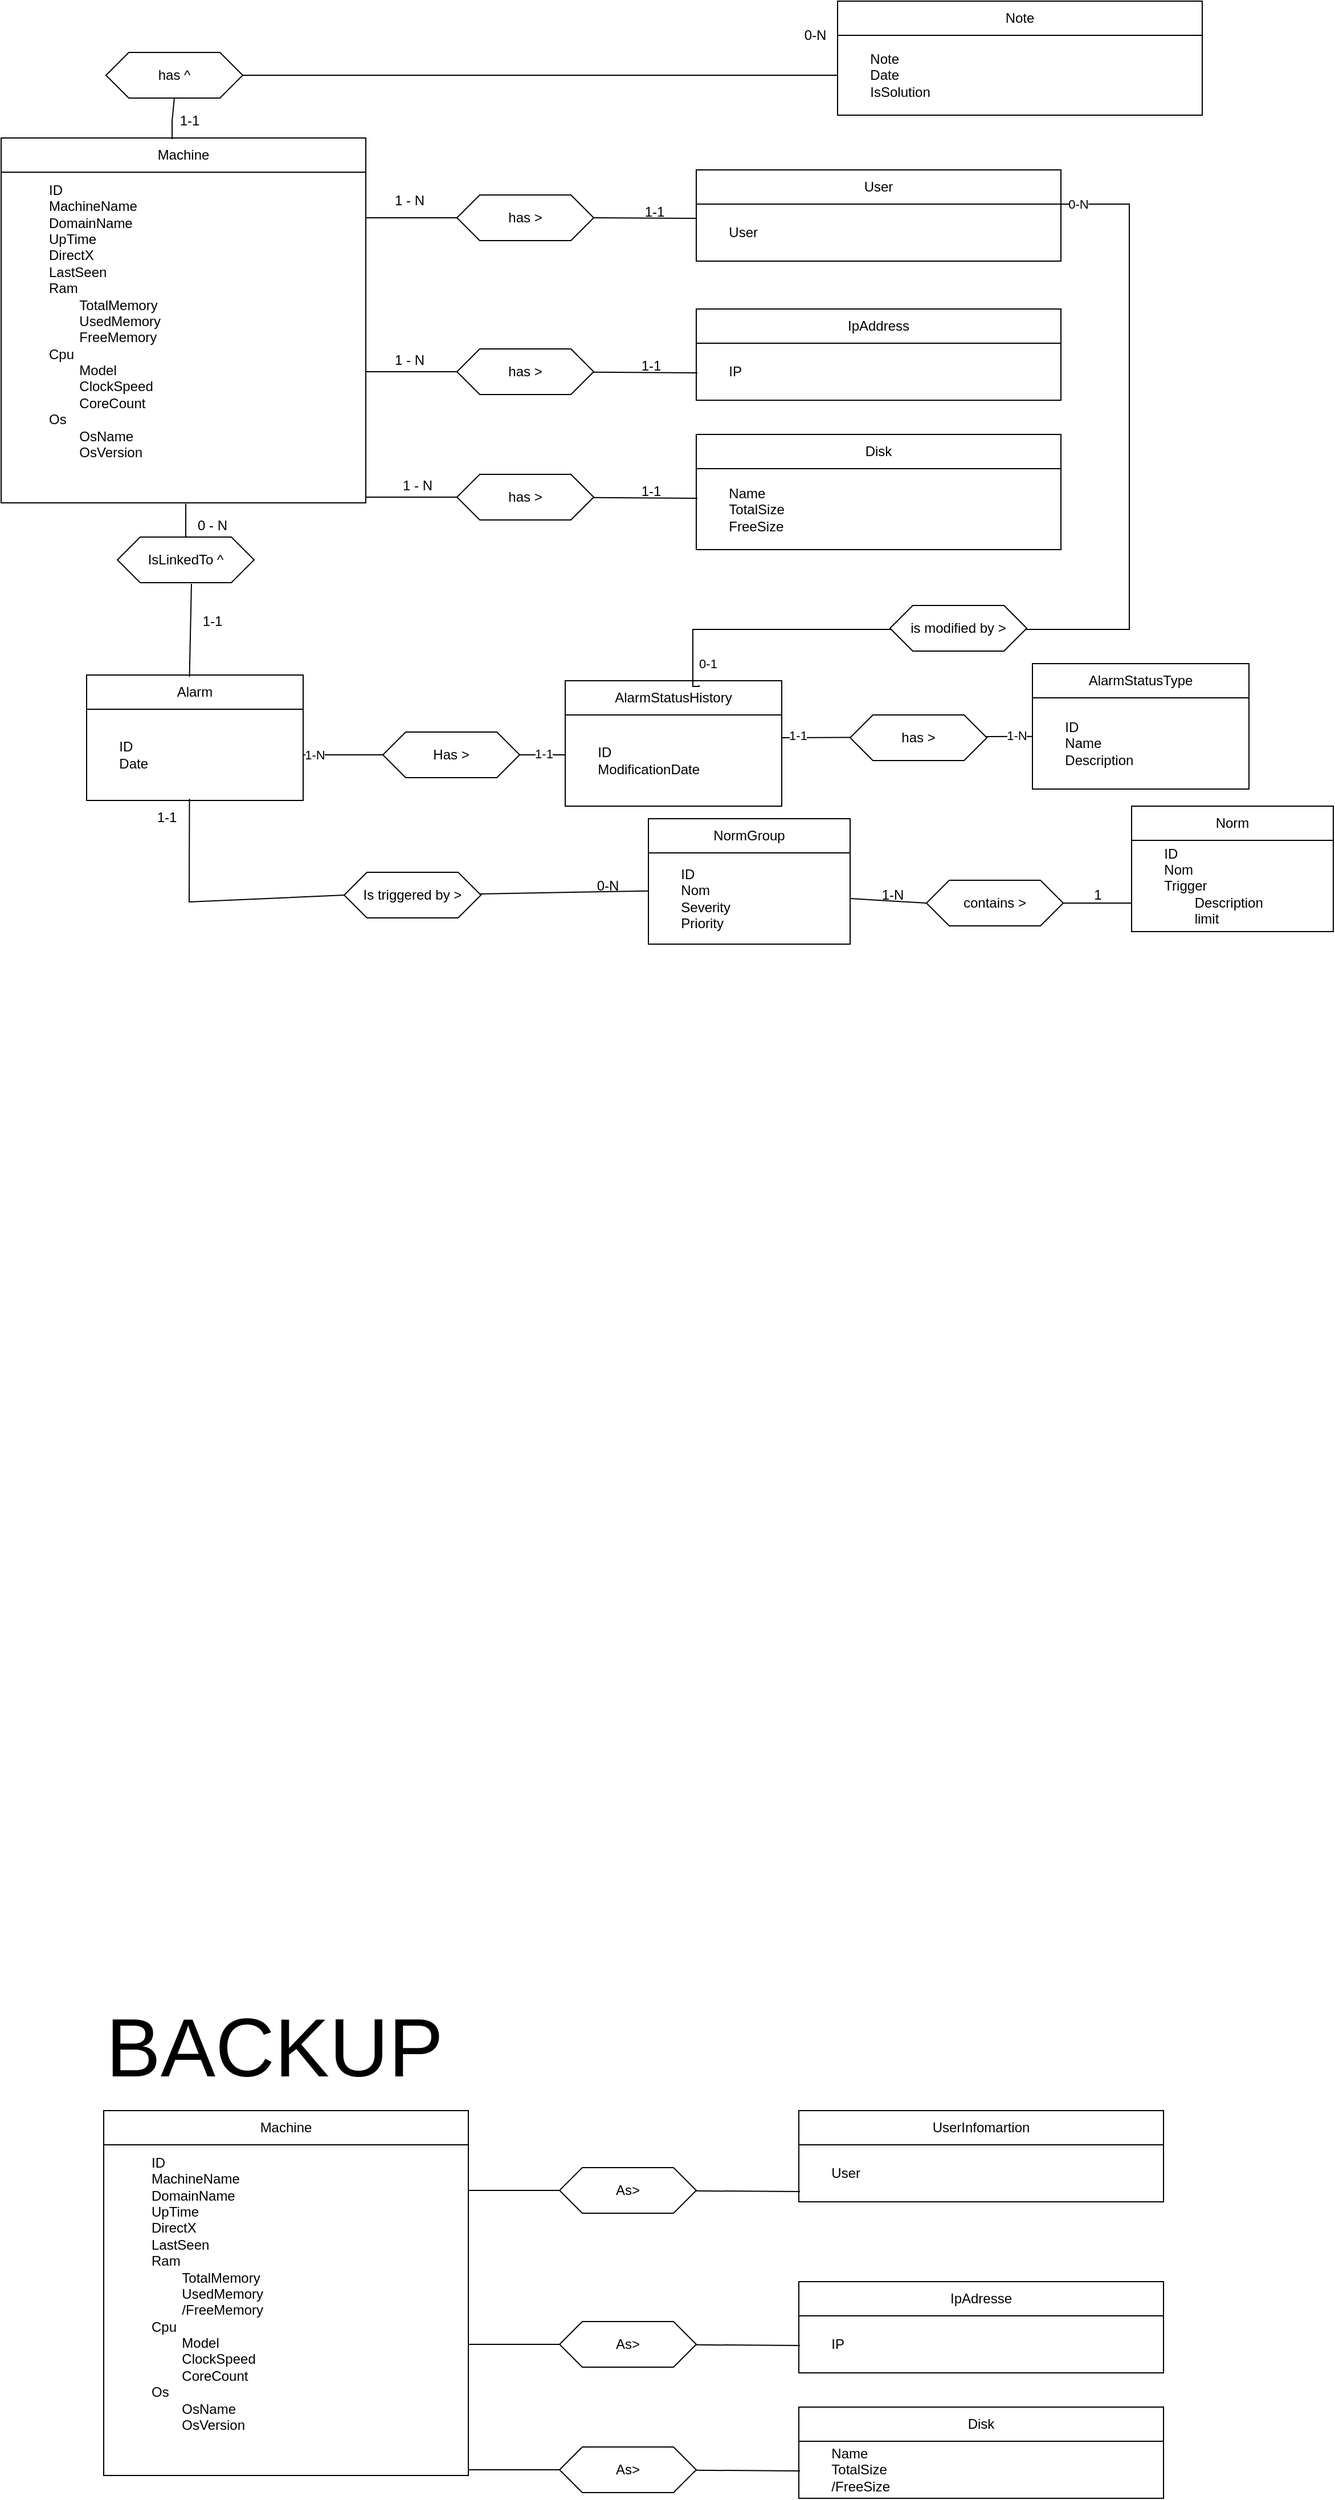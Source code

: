 <mxfile version="24.8.8">
  <diagram name="Page-1" id="Y3_Gs5tHwmnxRuHlMRJw">
    <mxGraphModel dx="1729" dy="912" grid="1" gridSize="10" guides="1" tooltips="1" connect="1" arrows="1" fold="1" page="1" pageScale="1" pageWidth="1169" pageHeight="827" math="0" shadow="0">
      <root>
        <mxCell id="0" />
        <mxCell id="1" parent="0" />
        <mxCell id="VUTFpPl6jqV6nlHxaVOp-1" value="Alarm" style="rounded=0;whiteSpace=wrap;html=1;" parent="1" vertex="1">
          <mxGeometry x="75" y="591" width="190" height="30" as="geometry" />
        </mxCell>
        <mxCell id="VUTFpPl6jqV6nlHxaVOp-2" value="&lt;div&gt;&lt;span style=&quot;white-space: pre;&quot;&gt;&#x9;&lt;/span&gt;ID&lt;/div&gt;&lt;div&gt;&lt;span style=&quot;white-space: pre;&quot;&gt;&#x9;&lt;/span&gt;Date&lt;br&gt;&lt;/div&gt;" style="rounded=0;whiteSpace=wrap;html=1;align=left;" parent="1" vertex="1">
          <mxGeometry x="75" y="621" width="190" height="80" as="geometry" />
        </mxCell>
        <mxCell id="VUTFpPl6jqV6nlHxaVOp-3" value="IsLinkedTo ^ " style="shape=hexagon;perimeter=hexagonPerimeter2;whiteSpace=wrap;html=1;fixedSize=1;" parent="1" vertex="1">
          <mxGeometry x="102" y="470" width="120" height="40" as="geometry" />
        </mxCell>
        <mxCell id="VUTFpPl6jqV6nlHxaVOp-4" value="" style="endArrow=none;html=1;rounded=0;entryX=0.464;entryY=0.997;entryDx=0;entryDy=0;exitX=0.5;exitY=0;exitDx=0;exitDy=0;entryPerimeter=0;" parent="1" source="VUTFpPl6jqV6nlHxaVOp-3" edge="1">
          <mxGeometry width="50" height="50" relative="1" as="geometry">
            <mxPoint x="243" y="561" as="sourcePoint" />
            <mxPoint x="162.024" y="440.88" as="targetPoint" />
          </mxGeometry>
        </mxCell>
        <mxCell id="VUTFpPl6jqV6nlHxaVOp-5" value="" style="endArrow=none;html=1;rounded=0;entryX=0.464;entryY=0.997;entryDx=0;entryDy=0;exitX=0.475;exitY=0.054;exitDx=0;exitDy=0;entryPerimeter=0;exitPerimeter=0;" parent="1" source="VUTFpPl6jqV6nlHxaVOp-1" edge="1">
          <mxGeometry width="50" height="50" relative="1" as="geometry">
            <mxPoint x="169" y="582" as="sourcePoint" />
            <mxPoint x="167" y="511" as="targetPoint" />
          </mxGeometry>
        </mxCell>
        <mxCell id="VUTFpPl6jqV6nlHxaVOp-6" value="NormGroup" style="rounded=0;whiteSpace=wrap;html=1;" parent="1" vertex="1">
          <mxGeometry x="568" y="717" width="177" height="30" as="geometry" />
        </mxCell>
        <mxCell id="VUTFpPl6jqV6nlHxaVOp-7" value="&lt;div&gt;&lt;span style=&quot;white-space: pre;&quot;&gt;&#x9;&lt;/span&gt;ID&lt;/div&gt;&lt;div&gt;&lt;span style=&quot;white-space: pre;&quot;&gt;&#x9;&lt;/span&gt;Nom&lt;br&gt;&lt;/div&gt;&lt;div&gt;&lt;div&gt;&lt;span style=&quot;white-space: pre;&quot;&gt;&#x9;&lt;/span&gt;Severity&lt;/div&gt;&lt;span style=&quot;white-space: pre;&quot;&gt;&#x9;&lt;/span&gt;Priority&lt;/div&gt;" style="rounded=0;whiteSpace=wrap;html=1;align=left;" parent="1" vertex="1">
          <mxGeometry x="568" y="747" width="177" height="80" as="geometry" />
        </mxCell>
        <mxCell id="VUTFpPl6jqV6nlHxaVOp-8" value="Is triggered by &amp;gt;" style="shape=hexagon;perimeter=hexagonPerimeter2;whiteSpace=wrap;html=1;fixedSize=1;" parent="1" vertex="1">
          <mxGeometry x="301" y="764" width="120" height="40" as="geometry" />
        </mxCell>
        <mxCell id="VUTFpPl6jqV6nlHxaVOp-9" value="" style="endArrow=none;html=1;rounded=0;exitX=0.475;exitY=0.983;exitDx=0;exitDy=0;entryX=0;entryY=0.5;entryDx=0;entryDy=0;exitPerimeter=0;" parent="1" source="VUTFpPl6jqV6nlHxaVOp-2" target="VUTFpPl6jqV6nlHxaVOp-8" edge="1">
          <mxGeometry width="50" height="50" relative="1" as="geometry">
            <mxPoint x="468" y="581" as="sourcePoint" />
            <mxPoint x="518" y="531" as="targetPoint" />
            <Array as="points">
              <mxPoint x="165" y="790" />
            </Array>
          </mxGeometry>
        </mxCell>
        <mxCell id="VUTFpPl6jqV6nlHxaVOp-10" value="" style="endArrow=none;html=1;rounded=0;entryX=-0.002;entryY=0.417;entryDx=0;entryDy=0;entryPerimeter=0;" parent="1" source="VUTFpPl6jqV6nlHxaVOp-8" target="VUTFpPl6jqV6nlHxaVOp-7" edge="1">
          <mxGeometry width="50" height="50" relative="1" as="geometry">
            <mxPoint x="483" y="784" as="sourcePoint" />
            <mxPoint x="604" y="783.83" as="targetPoint" />
          </mxGeometry>
        </mxCell>
        <mxCell id="VUTFpPl6jqV6nlHxaVOp-11" value="Machine" style="rounded=0;whiteSpace=wrap;html=1;" parent="1" vertex="1">
          <mxGeometry x="90" y="1850" width="320" height="30" as="geometry" />
        </mxCell>
        <mxCell id="VUTFpPl6jqV6nlHxaVOp-12" value="&lt;blockquote&gt;&lt;div align=&quot;left&quot;&gt;ID&lt;/div&gt;&lt;div align=&quot;left&quot;&gt;MachineName&lt;/div&gt;&lt;div align=&quot;left&quot;&gt;DomainName&lt;/div&gt;&lt;div align=&quot;left&quot;&gt;UpTime&lt;/div&gt;&lt;div align=&quot;left&quot;&gt;DirectX&lt;/div&gt;&lt;div align=&quot;left&quot;&gt;LastSeen&lt;br&gt;&lt;/div&gt;&lt;div align=&quot;left&quot;&gt;Ram&lt;/div&gt;&lt;div align=&quot;left&quot;&gt;&lt;span style=&quot;white-space: pre;&quot;&gt;&#x9;&lt;/span&gt;TotalMemory&lt;/div&gt;&lt;div align=&quot;left&quot;&gt;&lt;span style=&quot;white-space: pre;&quot;&gt;&#x9;&lt;/span&gt;UsedMemory&lt;/div&gt;&lt;div align=&quot;left&quot;&gt;&lt;span style=&quot;white-space: pre;&quot;&gt;&#x9;&lt;/span&gt;/FreeMemory&lt;br&gt;&lt;/div&gt;&lt;div align=&quot;left&quot;&gt;Cpu&lt;/div&gt;&lt;div align=&quot;left&quot;&gt;&lt;span style=&quot;white-space: pre;&quot;&gt;&#x9;Model&lt;/span&gt;&lt;/div&gt;&lt;div align=&quot;left&quot;&gt;&lt;span style=&quot;white-space: pre;&quot;&gt;&lt;span style=&quot;white-space: pre;&quot;&gt;&#x9;ClockSpeed&lt;/span&gt;&lt;/span&gt;&lt;/div&gt;&lt;div align=&quot;left&quot;&gt;&lt;span style=&quot;white-space: pre;&quot;&gt;&lt;span style=&quot;white-space: pre;&quot;&gt;&lt;span style=&quot;white-space: pre;&quot;&gt;&#x9;&lt;/span&gt;CoreCount&lt;/span&gt;&lt;/span&gt;&lt;/div&gt;&lt;div align=&quot;left&quot;&gt;&lt;span style=&quot;white-space: pre;&quot;&gt;&lt;span style=&quot;white-space: pre;&quot;&gt;Os&lt;/span&gt;&lt;/span&gt;&lt;/div&gt;&lt;div align=&quot;left&quot;&gt;&lt;span style=&quot;white-space: pre;&quot;&gt;&lt;span style=&quot;white-space: pre;&quot;&gt;&lt;span style=&quot;white-space: pre;&quot;&gt;&#x9;&lt;/span&gt;OsName&lt;/span&gt;&lt;/span&gt;&lt;/div&gt;&lt;div align=&quot;left&quot;&gt;&lt;span style=&quot;white-space: pre;&quot;&gt;&lt;span style=&quot;white-space: pre;&quot;&gt;&lt;span style=&quot;white-space: pre;&quot;&gt;&#x9;&lt;/span&gt;OsVersion&#x9;&lt;/span&gt;&lt;br&gt;&lt;/span&gt;&lt;/div&gt;&lt;/blockquote&gt;&lt;div align=&quot;left&quot;&gt;&lt;br&gt;&lt;/div&gt;&lt;div align=&quot;left&quot;&gt;&lt;br&gt;&lt;/div&gt;" style="rounded=0;whiteSpace=wrap;html=1;align=left;" parent="1" vertex="1">
          <mxGeometry x="90" y="1880" width="320" height="290" as="geometry" />
        </mxCell>
        <mxCell id="VUTFpPl6jqV6nlHxaVOp-13" value="UserInfomartion" style="rounded=0;whiteSpace=wrap;html=1;" parent="1" vertex="1">
          <mxGeometry x="700" y="1850" width="320" height="30" as="geometry" />
        </mxCell>
        <mxCell id="VUTFpPl6jqV6nlHxaVOp-14" value="&lt;span style=&quot;white-space: pre;&quot;&gt;&#x9;&lt;/span&gt;User" style="rounded=0;whiteSpace=wrap;html=1;align=left;" parent="1" vertex="1">
          <mxGeometry x="700" y="1880" width="320" height="50" as="geometry" />
        </mxCell>
        <mxCell id="VUTFpPl6jqV6nlHxaVOp-15" value="" style="endArrow=none;html=1;rounded=0;entryX=0.003;entryY=0.82;entryDx=0;entryDy=0;entryPerimeter=0;" parent="1" source="VUTFpPl6jqV6nlHxaVOp-17" target="VUTFpPl6jqV6nlHxaVOp-14" edge="1">
          <mxGeometry width="50" height="50" relative="1" as="geometry">
            <mxPoint x="410" y="1920" as="sourcePoint" />
            <mxPoint x="510" y="1950" as="targetPoint" />
          </mxGeometry>
        </mxCell>
        <mxCell id="VUTFpPl6jqV6nlHxaVOp-16" value="" style="endArrow=none;html=1;rounded=0;entryX=0;entryY=0.5;entryDx=0;entryDy=0;" parent="1" target="VUTFpPl6jqV6nlHxaVOp-17" edge="1">
          <mxGeometry width="50" height="50" relative="1" as="geometry">
            <mxPoint x="410" y="1920" as="sourcePoint" />
            <mxPoint x="701" y="1921" as="targetPoint" />
          </mxGeometry>
        </mxCell>
        <mxCell id="VUTFpPl6jqV6nlHxaVOp-17" value="As&amp;gt;" style="shape=hexagon;perimeter=hexagonPerimeter2;whiteSpace=wrap;html=1;fixedSize=1;" parent="1" vertex="1">
          <mxGeometry x="490" y="1900" width="120" height="40" as="geometry" />
        </mxCell>
        <mxCell id="VUTFpPl6jqV6nlHxaVOp-18" value="IpAdresse" style="rounded=0;whiteSpace=wrap;html=1;" parent="1" vertex="1">
          <mxGeometry x="700" y="2000" width="320" height="30" as="geometry" />
        </mxCell>
        <mxCell id="VUTFpPl6jqV6nlHxaVOp-19" value="&lt;span style=&quot;white-space: pre;&quot;&gt;&#x9;&lt;/span&gt;IP" style="rounded=0;whiteSpace=wrap;html=1;align=left;" parent="1" vertex="1">
          <mxGeometry x="700" y="2030" width="320" height="50" as="geometry" />
        </mxCell>
        <mxCell id="VUTFpPl6jqV6nlHxaVOp-20" value="" style="endArrow=none;html=1;rounded=0;entryX=0.003;entryY=0.82;entryDx=0;entryDy=0;entryPerimeter=0;" parent="1" source="VUTFpPl6jqV6nlHxaVOp-22" edge="1">
          <mxGeometry width="50" height="50" relative="1" as="geometry">
            <mxPoint x="410" y="2055" as="sourcePoint" />
            <mxPoint x="701" y="2056" as="targetPoint" />
          </mxGeometry>
        </mxCell>
        <mxCell id="VUTFpPl6jqV6nlHxaVOp-21" value="" style="endArrow=none;html=1;rounded=0;entryX=0;entryY=0.5;entryDx=0;entryDy=0;" parent="1" target="VUTFpPl6jqV6nlHxaVOp-22" edge="1">
          <mxGeometry width="50" height="50" relative="1" as="geometry">
            <mxPoint x="410" y="2055" as="sourcePoint" />
            <mxPoint x="701" y="2056" as="targetPoint" />
          </mxGeometry>
        </mxCell>
        <mxCell id="VUTFpPl6jqV6nlHxaVOp-22" value="As&amp;gt;" style="shape=hexagon;perimeter=hexagonPerimeter2;whiteSpace=wrap;html=1;fixedSize=1;" parent="1" vertex="1">
          <mxGeometry x="490" y="2035" width="120" height="40" as="geometry" />
        </mxCell>
        <mxCell id="VUTFpPl6jqV6nlHxaVOp-23" value="Disk" style="rounded=0;whiteSpace=wrap;html=1;" parent="1" vertex="1">
          <mxGeometry x="700" y="2110" width="320" height="30" as="geometry" />
        </mxCell>
        <mxCell id="VUTFpPl6jqV6nlHxaVOp-24" value="&lt;div&gt;&lt;span style=&quot;white-space: pre;&quot;&gt;&#x9;&lt;/span&gt;Name&lt;/div&gt;&lt;div&gt;&lt;span style=&quot;white-space: pre;&quot;&gt;&#x9;&lt;/span&gt;TotalSize&lt;/div&gt;&lt;div&gt;&lt;span style=&quot;white-space: pre;&quot;&gt;&#x9;&lt;/span&gt;/FreeSize&lt;br&gt;&lt;/div&gt;" style="rounded=0;whiteSpace=wrap;html=1;align=left;" parent="1" vertex="1">
          <mxGeometry x="700" y="2140" width="320" height="50" as="geometry" />
        </mxCell>
        <mxCell id="VUTFpPl6jqV6nlHxaVOp-25" value="" style="endArrow=none;html=1;rounded=0;entryX=0.003;entryY=0.82;entryDx=0;entryDy=0;entryPerimeter=0;" parent="1" source="VUTFpPl6jqV6nlHxaVOp-27" edge="1">
          <mxGeometry width="50" height="50" relative="1" as="geometry">
            <mxPoint x="410" y="2165" as="sourcePoint" />
            <mxPoint x="701" y="2166" as="targetPoint" />
          </mxGeometry>
        </mxCell>
        <mxCell id="VUTFpPl6jqV6nlHxaVOp-26" value="" style="endArrow=none;html=1;rounded=0;entryX=0;entryY=0.5;entryDx=0;entryDy=0;" parent="1" target="VUTFpPl6jqV6nlHxaVOp-27" edge="1">
          <mxGeometry width="50" height="50" relative="1" as="geometry">
            <mxPoint x="410" y="2165" as="sourcePoint" />
            <mxPoint x="701" y="2166" as="targetPoint" />
          </mxGeometry>
        </mxCell>
        <mxCell id="VUTFpPl6jqV6nlHxaVOp-27" value="As&amp;gt;" style="shape=hexagon;perimeter=hexagonPerimeter2;whiteSpace=wrap;html=1;fixedSize=1;" parent="1" vertex="1">
          <mxGeometry x="490" y="2145" width="120" height="40" as="geometry" />
        </mxCell>
        <mxCell id="VUTFpPl6jqV6nlHxaVOp-28" value="&lt;font style=&quot;font-size: 72px;&quot;&gt;BACKUP&lt;/font&gt;" style="text;html=1;align=center;verticalAlign=middle;whiteSpace=wrap;rounded=0;" parent="1" vertex="1">
          <mxGeometry x="90" y="1780" width="300" height="30" as="geometry" />
        </mxCell>
        <mxCell id="VUTFpPl6jqV6nlHxaVOp-29" value="0 - N" style="text;html=1;align=center;verticalAlign=middle;resizable=0;points=[];autosize=1;strokeColor=none;fillColor=none;" parent="1" vertex="1">
          <mxGeometry x="160" y="445" width="50" height="30" as="geometry" />
        </mxCell>
        <mxCell id="VUTFpPl6jqV6nlHxaVOp-30" value="1-1" style="text;html=1;align=center;verticalAlign=middle;resizable=0;points=[];autosize=1;strokeColor=none;fillColor=none;" parent="1" vertex="1">
          <mxGeometry x="165" y="529" width="40" height="30" as="geometry" />
        </mxCell>
        <mxCell id="VUTFpPl6jqV6nlHxaVOp-31" value="1-1" style="text;html=1;align=center;verticalAlign=middle;resizable=0;points=[];autosize=1;strokeColor=none;fillColor=none;" parent="1" vertex="1">
          <mxGeometry x="125" y="701" width="40" height="30" as="geometry" />
        </mxCell>
        <mxCell id="VUTFpPl6jqV6nlHxaVOp-32" value="0-N" style="text;html=1;align=center;verticalAlign=middle;resizable=0;points=[];autosize=1;strokeColor=none;fillColor=none;" parent="1" vertex="1">
          <mxGeometry x="512" y="761" width="40" height="30" as="geometry" />
        </mxCell>
        <mxCell id="VUTFpPl6jqV6nlHxaVOp-33" value="Machine" style="rounded=0;whiteSpace=wrap;html=1;" parent="1" vertex="1">
          <mxGeometry y="120" width="320" height="30" as="geometry" />
        </mxCell>
        <mxCell id="VUTFpPl6jqV6nlHxaVOp-34" value="&lt;blockquote&gt;&lt;div align=&quot;left&quot;&gt;ID&lt;/div&gt;&lt;div align=&quot;left&quot;&gt;MachineName&lt;/div&gt;&lt;div align=&quot;left&quot;&gt;DomainName&lt;/div&gt;&lt;div align=&quot;left&quot;&gt;UpTime&lt;/div&gt;&lt;div align=&quot;left&quot;&gt;DirectX&lt;/div&gt;&lt;div align=&quot;left&quot;&gt;LastSeen&lt;br&gt;&lt;/div&gt;&lt;div align=&quot;left&quot;&gt;Ram&lt;/div&gt;&lt;div align=&quot;left&quot;&gt;&lt;span style=&quot;white-space: pre;&quot;&gt;&#x9;&lt;/span&gt;TotalMemory&lt;/div&gt;&lt;div align=&quot;left&quot;&gt;&lt;span style=&quot;white-space: pre;&quot;&gt;&#x9;&lt;/span&gt;UsedMemory&lt;/div&gt;&lt;div align=&quot;left&quot;&gt;&lt;span style=&quot;white-space: pre;&quot;&gt;&#x9;&lt;/span&gt;FreeMemory&lt;br&gt;&lt;/div&gt;&lt;div align=&quot;left&quot;&gt;Cpu&lt;/div&gt;&lt;div align=&quot;left&quot;&gt;&lt;span style=&quot;white-space: pre;&quot;&gt;&#x9;Model&lt;/span&gt;&lt;/div&gt;&lt;div align=&quot;left&quot;&gt;&lt;span style=&quot;white-space: pre;&quot;&gt;&lt;span style=&quot;white-space: pre;&quot;&gt;&#x9;ClockSpeed&lt;/span&gt;&lt;/span&gt;&lt;/div&gt;&lt;div align=&quot;left&quot;&gt;&lt;span style=&quot;white-space: pre;&quot;&gt;&lt;span style=&quot;white-space: pre;&quot;&gt;&lt;span style=&quot;white-space: pre;&quot;&gt;&#x9;&lt;/span&gt;CoreCount&lt;/span&gt;&lt;/span&gt;&lt;/div&gt;&lt;div align=&quot;left&quot;&gt;&lt;span style=&quot;white-space: pre;&quot;&gt;&lt;span style=&quot;white-space: pre;&quot;&gt;Os&lt;/span&gt;&lt;/span&gt;&lt;/div&gt;&lt;div align=&quot;left&quot;&gt;&lt;span style=&quot;white-space: pre;&quot;&gt;&lt;span style=&quot;white-space: pre;&quot;&gt;&lt;span style=&quot;white-space: pre;&quot;&gt;&#x9;&lt;/span&gt;OsName&lt;/span&gt;&lt;/span&gt;&lt;/div&gt;&lt;div align=&quot;left&quot;&gt;&lt;span style=&quot;white-space: pre;&quot;&gt;&lt;span style=&quot;white-space: pre;&quot;&gt;&lt;span style=&quot;white-space: pre;&quot;&gt;&#x9;&lt;/span&gt;OsVersion&#x9;&lt;/span&gt;&lt;br&gt;&lt;/span&gt;&lt;/div&gt;&lt;/blockquote&gt;&lt;div align=&quot;left&quot;&gt;&lt;br&gt;&lt;/div&gt;&lt;div align=&quot;left&quot;&gt;&lt;br&gt;&lt;/div&gt;" style="rounded=0;whiteSpace=wrap;html=1;align=left;" parent="1" vertex="1">
          <mxGeometry y="150" width="320" height="290" as="geometry" />
        </mxCell>
        <mxCell id="VUTFpPl6jqV6nlHxaVOp-35" value="User" style="rounded=0;whiteSpace=wrap;html=1;" parent="1" vertex="1">
          <mxGeometry x="610" y="148" width="320" height="30" as="geometry" />
        </mxCell>
        <mxCell id="VUTFpPl6jqV6nlHxaVOp-36" value="&lt;span style=&quot;white-space: pre;&quot;&gt;&#x9;&lt;/span&gt;User" style="rounded=0;whiteSpace=wrap;html=1;align=left;" parent="1" vertex="1">
          <mxGeometry x="610" y="178" width="320" height="50" as="geometry" />
        </mxCell>
        <mxCell id="VUTFpPl6jqV6nlHxaVOp-37" value="" style="endArrow=none;html=1;rounded=0;entryX=0;entryY=0.25;entryDx=0;entryDy=0;exitX=1;exitY=0.5;exitDx=0;exitDy=0;" parent="1" source="VUTFpPl6jqV6nlHxaVOp-39" target="VUTFpPl6jqV6nlHxaVOp-36" edge="1">
          <mxGeometry width="50" height="50" relative="1" as="geometry">
            <mxPoint x="320" y="190" as="sourcePoint" />
            <mxPoint x="420" y="220" as="targetPoint" />
          </mxGeometry>
        </mxCell>
        <mxCell id="VUTFpPl6jqV6nlHxaVOp-38" value="" style="endArrow=none;html=1;rounded=0;entryX=0;entryY=0.5;entryDx=0;entryDy=0;" parent="1" target="VUTFpPl6jqV6nlHxaVOp-39" edge="1">
          <mxGeometry width="50" height="50" relative="1" as="geometry">
            <mxPoint x="320" y="190" as="sourcePoint" />
            <mxPoint x="611" y="191" as="targetPoint" />
          </mxGeometry>
        </mxCell>
        <mxCell id="VUTFpPl6jqV6nlHxaVOp-39" value="has &amp;gt;" style="shape=hexagon;perimeter=hexagonPerimeter2;whiteSpace=wrap;html=1;fixedSize=1;" parent="1" vertex="1">
          <mxGeometry x="400" y="170" width="120" height="40" as="geometry" />
        </mxCell>
        <mxCell id="VUTFpPl6jqV6nlHxaVOp-40" value="IpAddress" style="rounded=0;whiteSpace=wrap;html=1;" parent="1" vertex="1">
          <mxGeometry x="610" y="270" width="320" height="30" as="geometry" />
        </mxCell>
        <mxCell id="VUTFpPl6jqV6nlHxaVOp-41" value="&lt;span style=&quot;white-space: pre;&quot;&gt;&#x9;&lt;/span&gt;IP" style="rounded=0;whiteSpace=wrap;html=1;align=left;" parent="1" vertex="1">
          <mxGeometry x="610" y="300" width="320" height="50" as="geometry" />
        </mxCell>
        <mxCell id="VUTFpPl6jqV6nlHxaVOp-42" value="" style="endArrow=none;html=1;rounded=0;entryX=0.003;entryY=0.82;entryDx=0;entryDy=0;entryPerimeter=0;" parent="1" source="VUTFpPl6jqV6nlHxaVOp-44" edge="1">
          <mxGeometry width="50" height="50" relative="1" as="geometry">
            <mxPoint x="320" y="325" as="sourcePoint" />
            <mxPoint x="611" y="326" as="targetPoint" />
          </mxGeometry>
        </mxCell>
        <mxCell id="VUTFpPl6jqV6nlHxaVOp-43" value="" style="endArrow=none;html=1;rounded=0;entryX=0;entryY=0.5;entryDx=0;entryDy=0;" parent="1" target="VUTFpPl6jqV6nlHxaVOp-44" edge="1">
          <mxGeometry width="50" height="50" relative="1" as="geometry">
            <mxPoint x="320" y="325" as="sourcePoint" />
            <mxPoint x="611" y="326" as="targetPoint" />
          </mxGeometry>
        </mxCell>
        <mxCell id="VUTFpPl6jqV6nlHxaVOp-44" value="has &amp;gt;" style="shape=hexagon;perimeter=hexagonPerimeter2;whiteSpace=wrap;html=1;fixedSize=1;" parent="1" vertex="1">
          <mxGeometry x="400" y="305" width="120" height="40" as="geometry" />
        </mxCell>
        <mxCell id="VUTFpPl6jqV6nlHxaVOp-45" value="Disk" style="rounded=0;whiteSpace=wrap;html=1;" parent="1" vertex="1">
          <mxGeometry x="610" y="380" width="320" height="30" as="geometry" />
        </mxCell>
        <mxCell id="VUTFpPl6jqV6nlHxaVOp-46" value="&lt;div&gt;&lt;span style=&quot;white-space: pre;&quot;&gt;&#x9;&lt;/span&gt;Name&lt;/div&gt;&lt;div&gt;&lt;span style=&quot;white-space: pre;&quot;&gt;&#x9;&lt;/span&gt;TotalSize&lt;/div&gt;&lt;div&gt;&lt;span style=&quot;white-space: pre;&quot;&gt;&#x9;&lt;/span&gt;FreeSize&lt;br&gt;&lt;/div&gt;" style="rounded=0;whiteSpace=wrap;html=1;align=left;" parent="1" vertex="1">
          <mxGeometry x="610" y="410" width="320" height="71" as="geometry" />
        </mxCell>
        <mxCell id="VUTFpPl6jqV6nlHxaVOp-47" value="" style="endArrow=none;html=1;rounded=0;entryX=0.003;entryY=0.82;entryDx=0;entryDy=0;entryPerimeter=0;" parent="1" source="VUTFpPl6jqV6nlHxaVOp-49" edge="1">
          <mxGeometry width="50" height="50" relative="1" as="geometry">
            <mxPoint x="320" y="435" as="sourcePoint" />
            <mxPoint x="611" y="436" as="targetPoint" />
          </mxGeometry>
        </mxCell>
        <mxCell id="VUTFpPl6jqV6nlHxaVOp-48" value="" style="endArrow=none;html=1;rounded=0;entryX=0;entryY=0.5;entryDx=0;entryDy=0;" parent="1" target="VUTFpPl6jqV6nlHxaVOp-49" edge="1">
          <mxGeometry width="50" height="50" relative="1" as="geometry">
            <mxPoint x="320" y="435" as="sourcePoint" />
            <mxPoint x="611" y="436" as="targetPoint" />
          </mxGeometry>
        </mxCell>
        <mxCell id="VUTFpPl6jqV6nlHxaVOp-49" value="has &amp;gt;" style="shape=hexagon;perimeter=hexagonPerimeter2;whiteSpace=wrap;html=1;fixedSize=1;" parent="1" vertex="1">
          <mxGeometry x="400" y="415" width="120" height="40" as="geometry" />
        </mxCell>
        <mxCell id="VUTFpPl6jqV6nlHxaVOp-50" value="1 - N" style="text;html=1;align=center;verticalAlign=middle;resizable=0;points=[];autosize=1;strokeColor=none;fillColor=none;" parent="1" vertex="1">
          <mxGeometry x="333" y="160" width="50" height="30" as="geometry" />
        </mxCell>
        <mxCell id="VUTFpPl6jqV6nlHxaVOp-51" value="1 - N" style="text;html=1;align=center;verticalAlign=middle;resizable=0;points=[];autosize=1;strokeColor=none;fillColor=none;" parent="1" vertex="1">
          <mxGeometry x="333" y="300" width="50" height="30" as="geometry" />
        </mxCell>
        <mxCell id="VUTFpPl6jqV6nlHxaVOp-52" value="1 - N" style="text;html=1;align=center;verticalAlign=middle;resizable=0;points=[];autosize=1;strokeColor=none;fillColor=none;" parent="1" vertex="1">
          <mxGeometry x="340" y="410" width="50" height="30" as="geometry" />
        </mxCell>
        <mxCell id="VUTFpPl6jqV6nlHxaVOp-53" value="1-1" style="text;html=1;align=center;verticalAlign=middle;resizable=0;points=[];autosize=1;strokeColor=none;fillColor=none;" parent="1" vertex="1">
          <mxGeometry x="553" y="170" width="40" height="30" as="geometry" />
        </mxCell>
        <mxCell id="VUTFpPl6jqV6nlHxaVOp-54" value="1-1" style="text;html=1;align=center;verticalAlign=middle;resizable=0;points=[];autosize=1;strokeColor=none;fillColor=none;" parent="1" vertex="1">
          <mxGeometry x="550" y="305" width="40" height="30" as="geometry" />
        </mxCell>
        <mxCell id="VUTFpPl6jqV6nlHxaVOp-55" value="1-1" style="text;html=1;align=center;verticalAlign=middle;resizable=0;points=[];autosize=1;strokeColor=none;fillColor=none;" parent="1" vertex="1">
          <mxGeometry x="550" y="415" width="40" height="30" as="geometry" />
        </mxCell>
        <mxCell id="VUTFpPl6jqV6nlHxaVOp-56" value="Note" style="rounded=0;whiteSpace=wrap;html=1;" parent="1" vertex="1">
          <mxGeometry x="734" width="320" height="30" as="geometry" />
        </mxCell>
        <mxCell id="VUTFpPl6jqV6nlHxaVOp-57" value="&lt;div&gt;&lt;span style=&quot;white-space: pre;&quot;&gt;&#x9;&lt;/span&gt;Note&lt;/div&gt;&lt;div&gt;&lt;span style=&quot;white-space: pre;&quot;&gt;&#x9;&lt;/span&gt;Date&lt;/div&gt;&lt;span style=&quot;white-space: pre;&quot;&gt;&#x9;&lt;/span&gt;IsSolution" style="rounded=0;whiteSpace=wrap;html=1;align=left;" parent="1" vertex="1">
          <mxGeometry x="734" y="30" width="320" height="70" as="geometry" />
        </mxCell>
        <mxCell id="VUTFpPl6jqV6nlHxaVOp-58" value="has ^" style="shape=hexagon;perimeter=hexagonPerimeter2;whiteSpace=wrap;html=1;fixedSize=1;" parent="1" vertex="1">
          <mxGeometry x="92" y="45" width="120" height="40" as="geometry" />
        </mxCell>
        <mxCell id="VUTFpPl6jqV6nlHxaVOp-59" value="" style="endArrow=none;html=1;rounded=0;entryX=0;entryY=0.5;entryDx=0;entryDy=0;exitX=1;exitY=0.5;exitDx=0;exitDy=0;" parent="1" source="VUTFpPl6jqV6nlHxaVOp-58" target="VUTFpPl6jqV6nlHxaVOp-57" edge="1">
          <mxGeometry width="50" height="50" relative="1" as="geometry">
            <mxPoint x="1143" y="305" as="sourcePoint" />
            <mxPoint x="1193" y="255" as="targetPoint" />
          </mxGeometry>
        </mxCell>
        <mxCell id="VUTFpPl6jqV6nlHxaVOp-60" value="" style="endArrow=none;html=1;rounded=0;entryX=0.5;entryY=1;entryDx=0;entryDy=0;exitX=0.469;exitY=0.033;exitDx=0;exitDy=0;exitPerimeter=0;" parent="1" source="VUTFpPl6jqV6nlHxaVOp-33" target="VUTFpPl6jqV6nlHxaVOp-58" edge="1">
          <mxGeometry width="50" height="50" relative="1" as="geometry">
            <mxPoint x="150" y="165" as="sourcePoint" />
            <mxPoint x="155" y="95" as="targetPoint" />
            <Array as="points">
              <mxPoint x="150" y="105" />
            </Array>
          </mxGeometry>
        </mxCell>
        <mxCell id="VUTFpPl6jqV6nlHxaVOp-61" value="1-1" style="text;html=1;align=center;verticalAlign=middle;resizable=0;points=[];autosize=1;strokeColor=none;fillColor=none;" parent="1" vertex="1">
          <mxGeometry x="145" y="90" width="40" height="30" as="geometry" />
        </mxCell>
        <mxCell id="VUTFpPl6jqV6nlHxaVOp-62" value="0-N" style="text;html=1;align=center;verticalAlign=middle;resizable=0;points=[];autosize=1;strokeColor=none;fillColor=none;" parent="1" vertex="1">
          <mxGeometry x="694" y="15" width="40" height="30" as="geometry" />
        </mxCell>
        <mxCell id="VUTFpPl6jqV6nlHxaVOp-63" value="Norm" style="rounded=0;whiteSpace=wrap;html=1;" parent="1" vertex="1">
          <mxGeometry x="992" y="706" width="177" height="30" as="geometry" />
        </mxCell>
        <mxCell id="VUTFpPl6jqV6nlHxaVOp-64" value="&lt;div&gt;&lt;span style=&quot;white-space: pre;&quot;&gt;&#x9;&lt;/span&gt;ID&lt;/div&gt;&lt;div&gt;&lt;span style=&quot;white-space: pre;&quot;&gt;&#x9;&lt;/span&gt;Nom&lt;br&gt;&lt;/div&gt;&lt;div&gt;&lt;span style=&quot;white-space: pre;&quot;&gt;&#x9;Trigger&lt;/span&gt;&lt;/div&gt;&lt;div&gt;&lt;span style=&quot;white-space: pre;&quot;&gt;&lt;span style=&quot;white-space: pre;&quot;&gt;&#x9;&lt;/span&gt;&lt;span style=&quot;white-space: pre;&quot;&gt;&#x9;Description&lt;/span&gt;&lt;/span&gt;&lt;/div&gt;&lt;div&gt;&lt;span style=&quot;white-space: pre;&quot;&gt;&lt;span style=&quot;white-space: pre;&quot;&gt;&#x9;&lt;/span&gt;&lt;span style=&quot;white-space: pre;&quot;&gt;&#x9;&lt;/span&gt;&lt;/span&gt;limit&lt;/div&gt;" style="rounded=0;whiteSpace=wrap;html=1;align=left;" parent="1" vertex="1">
          <mxGeometry x="992" y="736" width="177" height="80" as="geometry" />
        </mxCell>
        <mxCell id="VUTFpPl6jqV6nlHxaVOp-65" value="" style="endArrow=none;html=1;rounded=0;exitX=1;exitY=0.5;exitDx=0;exitDy=0;entryX=0;entryY=0.5;entryDx=0;entryDy=0;" parent="1" source="VUTFpPl6jqV6nlHxaVOp-67" edge="1">
          <mxGeometry width="50" height="50" relative="1" as="geometry">
            <mxPoint x="872" y="791" as="sourcePoint" />
            <mxPoint x="992.0" y="791" as="targetPoint" />
          </mxGeometry>
        </mxCell>
        <mxCell id="VUTFpPl6jqV6nlHxaVOp-66" value="" style="endArrow=none;html=1;rounded=0;exitX=1;exitY=0.5;exitDx=0;exitDy=0;entryX=0;entryY=0.5;entryDx=0;entryDy=0;" parent="1" source="VUTFpPl6jqV6nlHxaVOp-7" target="VUTFpPl6jqV6nlHxaVOp-67" edge="1">
          <mxGeometry width="50" height="50" relative="1" as="geometry">
            <mxPoint x="752" y="791" as="sourcePoint" />
            <mxPoint x="992" y="791" as="targetPoint" />
          </mxGeometry>
        </mxCell>
        <mxCell id="VUTFpPl6jqV6nlHxaVOp-67" value="contains &amp;gt;" style="shape=hexagon;perimeter=hexagonPerimeter2;whiteSpace=wrap;html=1;fixedSize=1;" parent="1" vertex="1">
          <mxGeometry x="812" y="771" width="120" height="40" as="geometry" />
        </mxCell>
        <mxCell id="VUTFpPl6jqV6nlHxaVOp-68" value="1-N" style="text;html=1;align=center;verticalAlign=middle;resizable=0;points=[];autosize=1;strokeColor=none;fillColor=none;" parent="1" vertex="1">
          <mxGeometry x="762" y="769" width="40" height="30" as="geometry" />
        </mxCell>
        <mxCell id="VUTFpPl6jqV6nlHxaVOp-69" value="1" style="text;html=1;align=center;verticalAlign=middle;resizable=0;points=[];autosize=1;strokeColor=none;fillColor=none;" parent="1" vertex="1">
          <mxGeometry x="947" y="769" width="30" height="30" as="geometry" />
        </mxCell>
        <mxCell id="VUTFpPl6jqV6nlHxaVOp-70" value="AlarmStatusHistory" style="rounded=0;whiteSpace=wrap;html=1;" parent="1" vertex="1">
          <mxGeometry x="495" y="596" width="190" height="30" as="geometry" />
        </mxCell>
        <mxCell id="VUTFpPl6jqV6nlHxaVOp-71" value="&lt;div&gt;&lt;span style=&quot;white-space: pre;&quot;&gt;&#x9;&lt;/span&gt;ID&lt;/div&gt;&lt;div&gt;&lt;span style=&quot;white-space: pre;&quot;&gt;&#x9;&lt;/span&gt;ModificationDate&lt;br&gt;&lt;/div&gt;" style="rounded=0;whiteSpace=wrap;html=1;align=left;" parent="1" vertex="1">
          <mxGeometry x="495" y="626" width="190" height="80" as="geometry" />
        </mxCell>
        <mxCell id="VUTFpPl6jqV6nlHxaVOp-72" value="AlarmStatusType" style="rounded=0;whiteSpace=wrap;html=1;" parent="1" vertex="1">
          <mxGeometry x="905" y="581" width="190" height="30" as="geometry" />
        </mxCell>
        <mxCell id="VUTFpPl6jqV6nlHxaVOp-77" value="" style="endArrow=none;html=1;rounded=0;" parent="1" edge="1">
          <mxGeometry width="50" height="50" relative="1" as="geometry">
            <mxPoint x="495" y="661" as="sourcePoint" />
            <mxPoint x="265" y="661" as="targetPoint" />
          </mxGeometry>
        </mxCell>
        <mxCell id="V04OQYjpOF-covdriaBx-3" value="1-N" style="edgeLabel;html=1;align=center;verticalAlign=middle;resizable=0;points=[];" parent="VUTFpPl6jqV6nlHxaVOp-77" vertex="1" connectable="0">
          <mxGeometry x="0.93" relative="1" as="geometry">
            <mxPoint x="2" as="offset" />
          </mxGeometry>
        </mxCell>
        <mxCell id="V04OQYjpOF-covdriaBx-4" value="1-1" style="edgeLabel;html=1;align=center;verticalAlign=middle;resizable=0;points=[];" parent="VUTFpPl6jqV6nlHxaVOp-77" vertex="1" connectable="0">
          <mxGeometry x="-0.935" y="-1" relative="1" as="geometry">
            <mxPoint x="-12" as="offset" />
          </mxGeometry>
        </mxCell>
        <mxCell id="VUTFpPl6jqV6nlHxaVOp-74" value="Has &amp;gt;" style="shape=hexagon;perimeter=hexagonPerimeter2;whiteSpace=wrap;html=1;fixedSize=1;" parent="1" vertex="1">
          <mxGeometry x="335" y="641" width="120" height="40" as="geometry" />
        </mxCell>
        <mxCell id="VUTFpPl6jqV6nlHxaVOp-78" value="" style="endArrow=none;html=1;rounded=0;exitX=1;exitY=0.25;exitDx=0;exitDy=0;entryX=0.009;entryY=0.423;entryDx=0;entryDy=0;entryPerimeter=0;" parent="1" source="VUTFpPl6jqV6nlHxaVOp-71" edge="1">
          <mxGeometry width="50" height="50" relative="1" as="geometry">
            <mxPoint x="721" y="601" as="sourcePoint" />
            <mxPoint x="906.71" y="644.84" as="targetPoint" />
          </mxGeometry>
        </mxCell>
        <mxCell id="V04OQYjpOF-covdriaBx-1" value="1-N" style="edgeLabel;html=1;align=center;verticalAlign=middle;resizable=0;points=[];" parent="VUTFpPl6jqV6nlHxaVOp-78" vertex="1" connectable="0">
          <mxGeometry x="0.858" y="1" relative="1" as="geometry">
            <mxPoint as="offset" />
          </mxGeometry>
        </mxCell>
        <mxCell id="V04OQYjpOF-covdriaBx-2" value="1-1" style="edgeLabel;html=1;align=center;verticalAlign=middle;resizable=0;points=[];" parent="VUTFpPl6jqV6nlHxaVOp-78" vertex="1" connectable="0">
          <mxGeometry x="-0.874" y="2" relative="1" as="geometry">
            <mxPoint as="offset" />
          </mxGeometry>
        </mxCell>
        <mxCell id="VUTFpPl6jqV6nlHxaVOp-75" value="has &amp;gt;" style="shape=hexagon;perimeter=hexagonPerimeter2;whiteSpace=wrap;html=1;fixedSize=1;" parent="1" vertex="1">
          <mxGeometry x="745" y="626" width="120" height="40" as="geometry" />
        </mxCell>
        <mxCell id="VUTFpPl6jqV6nlHxaVOp-84" style="edgeStyle=orthogonalEdgeStyle;rounded=0;orthogonalLoop=1;jettySize=auto;html=1;entryX=0.618;entryY=0.128;entryDx=0;entryDy=0;entryPerimeter=0;endArrow=none;endFill=0;exitX=1;exitY=0;exitDx=0;exitDy=0;" parent="1" source="VUTFpPl6jqV6nlHxaVOp-82" target="VUTFpPl6jqV6nlHxaVOp-70" edge="1">
          <mxGeometry relative="1" as="geometry">
            <Array as="points">
              <mxPoint x="607" y="551" />
              <mxPoint x="607" y="601" />
            </Array>
          </mxGeometry>
        </mxCell>
        <mxCell id="VUTFpPl6jqV6nlHxaVOp-85" value="0-1" style="edgeLabel;html=1;align=center;verticalAlign=middle;resizable=0;points=[];" parent="VUTFpPl6jqV6nlHxaVOp-84" vertex="1" connectable="0">
          <mxGeometry x="0.942" y="1" relative="1" as="geometry">
            <mxPoint x="12" y="-17" as="offset" />
          </mxGeometry>
        </mxCell>
        <mxCell id="VUTFpPl6jqV6nlHxaVOp-87" value="&lt;div&gt;&lt;span style=&quot;white-space: pre;&quot;&gt;&#x9;&lt;/span&gt;ID&lt;/div&gt;&lt;div&gt;&lt;span style=&quot;white-space: pre;&quot;&gt;&#x9;&lt;/span&gt;Name&lt;/div&gt;&lt;div&gt;&lt;span style=&quot;white-space: pre;&quot;&gt;&#x9;&lt;/span&gt;Description&lt;br&gt;&lt;/div&gt;" style="rounded=0;whiteSpace=wrap;html=1;align=left;" parent="1" vertex="1">
          <mxGeometry x="905" y="611" width="190" height="80" as="geometry" />
        </mxCell>
        <mxCell id="9_D4TyCYCdteJZ2Ks9AX-2" value="" style="edgeStyle=orthogonalEdgeStyle;rounded=0;orthogonalLoop=1;jettySize=auto;html=1;entryX=0.618;entryY=0.128;entryDx=0;entryDy=0;entryPerimeter=0;endArrow=none;endFill=0;exitX=1;exitY=0;exitDx=0;exitDy=0;" edge="1" parent="1" source="VUTFpPl6jqV6nlHxaVOp-36" target="VUTFpPl6jqV6nlHxaVOp-82">
          <mxGeometry relative="1" as="geometry">
            <Array as="points">
              <mxPoint x="990" y="178" />
              <mxPoint x="990" y="551" />
            </Array>
            <mxPoint x="930" y="178" as="sourcePoint" />
            <mxPoint x="612" y="600" as="targetPoint" />
          </mxGeometry>
        </mxCell>
        <mxCell id="9_D4TyCYCdteJZ2Ks9AX-4" value="0-N" style="edgeLabel;html=1;align=center;verticalAlign=middle;resizable=0;points=[];" vertex="1" connectable="0" parent="9_D4TyCYCdteJZ2Ks9AX-2">
          <mxGeometry x="-0.951" relative="1" as="geometry">
            <mxPoint as="offset" />
          </mxGeometry>
        </mxCell>
        <mxCell id="VUTFpPl6jqV6nlHxaVOp-82" value="is modified by &amp;gt;" style="shape=hexagon;perimeter=hexagonPerimeter2;whiteSpace=wrap;html=1;fixedSize=1;" parent="1" vertex="1">
          <mxGeometry x="780" y="530" width="120" height="40" as="geometry" />
        </mxCell>
      </root>
    </mxGraphModel>
  </diagram>
</mxfile>
